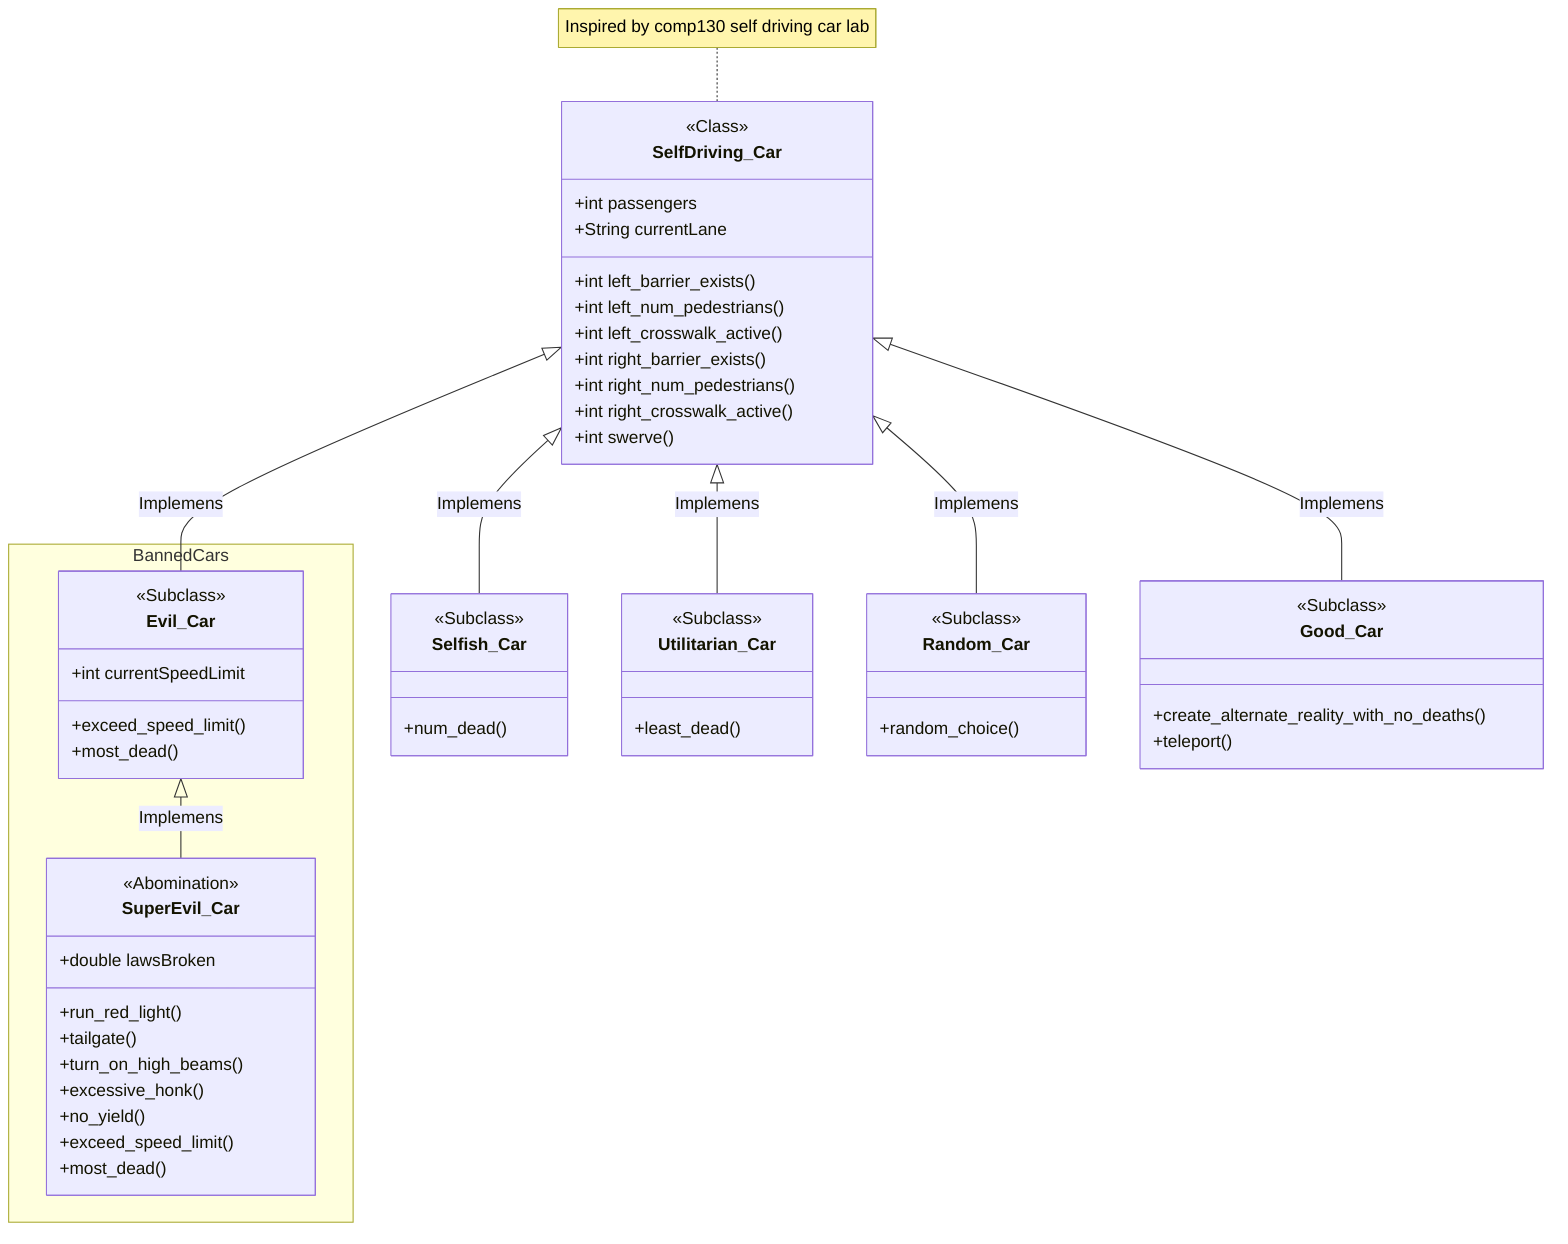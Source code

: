 classDiagram
    SelfDriving_Car <|-- Selfish_Car : Implemens
    SelfDriving_Car <|-- Utilitarian_Car : Implemens
    SelfDriving_Car <|-- Random_Car : Implemens
    SelfDriving_Car <|-- Evil_Car : Implemens
    Evil_Car <|-- SuperEvil_Car : Implemens
    SelfDriving_Car <|-- Good_Car : Implemens
    
    %% First, define the attributes and methods of self driving car
    note for SelfDriving_Car "Inspired by comp130 self driving car lab"
    class SelfDriving_Car{
        <<Class>>
        +int passengers
        +String currentLane
        +int left_barrier_exists()
        +int left_num_pedestrians()
        +int left_crosswalk_active()
        +int right_barrier_exists()
        +int right_num_pedestrians()
        +int right_crosswalk_active()
        +int swerve()
    }
    class Selfish_Car {
        <<Subclass>>
        +num_dead()
    }

    class Utilitarian_Car {
        <<Subclass>>
        +least_dead()
    }
    class Random_Car {
        <<Subclass>>
        +random_choice()
    }

    class Good_Car {
        <<Subclass>>
        +create_alternate_reality_with_no_deaths()
        +teleport()
    }

    namespace BannedCars {
        class Evil_Car {
            <<Subclass>>
            +int currentSpeedLimit
            +exceed_speed_limit()
            +most_dead()
        }
        class SuperEvil_Car {
            <<Abomination>>
            +double lawsBroken
            +run_red_light()
            +tailgate()
            +turn_on_high_beams()
            +excessive_honk()
            +no_yield()
            +exceed_speed_limit()
            +most_dead()
        }
    }